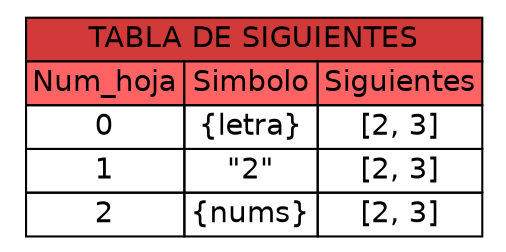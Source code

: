digraph G {
    rankdir=LR
    node [shape=none fontname=Helvetica]

    A [label=<
      <TABLE BORDER="0" CELLBORDER="1" CELLSPACING="0">
       <TR PORT="header">
        <TD BGCOLOR="#d23939" COLSPAN="3">TABLA DE SIGUIENTES</TD>
       </TR>
       <TR>
        <TD BGCOLOR="#ff6363">Num_hoja</TD>
        <TD BGCOLOR="#ff6363">Simbolo</TD>
        <TD BGCOLOR="#ff6363">Siguientes</TD>
       </TR><TR>
<TD>0</TD>
<TD>{letra}</TD>
<TD>[2, 3]</TD>
</TR>
<TR>
<TD>1</TD>
<TD>"2"</TD>
<TD>[2, 3]</TD>
</TR>
<TR>
<TD>2</TD>
<TD>{nums}</TD>
<TD>[2, 3]</TD>
</TR>
</TABLE>
    >];
}
